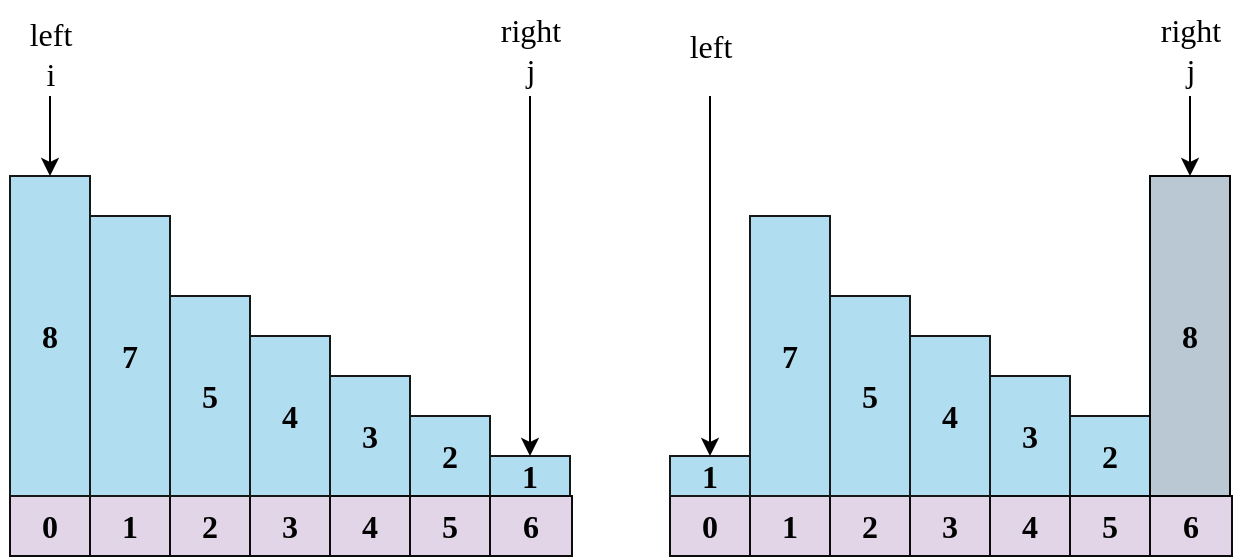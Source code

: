 <mxfile version="21.2.8" type="device">
  <diagram name="Page-1" id="ac0-5Axkzdwwxx8cRdzC">
    <mxGraphModel dx="1716" dy="1748" grid="1" gridSize="10" guides="1" tooltips="1" connect="1" arrows="1" fold="1" page="1" pageScale="1" pageWidth="827" pageHeight="1169" math="0" shadow="0">
      <root>
        <mxCell id="0" />
        <mxCell id="1" parent="0" />
        <mxCell id="ugWdAH9gTy0CYIlYv7zM-1" value="&lt;font face=&quot;Verdana&quot; style=&quot;font-size: 16px;&quot;&gt;&lt;b&gt;0&lt;/b&gt;&lt;/font&gt;" style="rounded=0;whiteSpace=wrap;html=1;fillColor=#e1d5e7;strokeColor=#0d0c0d;" parent="1" vertex="1">
          <mxGeometry x="-720" y="240" width="40" height="30" as="geometry" />
        </mxCell>
        <mxCell id="ugWdAH9gTy0CYIlYv7zM-2" value="&lt;font face=&quot;Verdana&quot; style=&quot;font-size: 16px;&quot;&gt;&lt;b&gt;3&lt;/b&gt;&lt;/font&gt;" style="rounded=0;whiteSpace=wrap;html=1;fillColor=#b1ddf0;strokeColor=#161717;" parent="1" vertex="1">
          <mxGeometry x="-560" y="180" width="40" height="60" as="geometry" />
        </mxCell>
        <mxCell id="ugWdAH9gTy0CYIlYv7zM-3" value="&lt;font face=&quot;Verdana&quot; style=&quot;font-size: 16px;&quot;&gt;&lt;b&gt;2&lt;/b&gt;&lt;/font&gt;" style="rounded=0;whiteSpace=wrap;html=1;fillColor=#b1ddf0;strokeColor=#161717;" parent="1" vertex="1">
          <mxGeometry x="-520" y="200" width="40" height="40" as="geometry" />
        </mxCell>
        <mxCell id="ugWdAH9gTy0CYIlYv7zM-4" value="&lt;font face=&quot;Verdana&quot; style=&quot;font-size: 16px;&quot;&gt;&lt;b&gt;1&lt;/b&gt;&lt;/font&gt;" style="rounded=0;whiteSpace=wrap;html=1;fillColor=#b1ddf0;strokeColor=#161717;" parent="1" vertex="1">
          <mxGeometry x="-480" y="220" width="40" height="20" as="geometry" />
        </mxCell>
        <mxCell id="ugWdAH9gTy0CYIlYv7zM-5" value="&lt;font face=&quot;Verdana&quot; style=&quot;font-size: 16px;&quot;&gt;&lt;b&gt;1&lt;/b&gt;&lt;/font&gt;" style="rounded=0;whiteSpace=wrap;html=1;fillColor=#e1d5e7;strokeColor=#0d0c0d;" parent="1" vertex="1">
          <mxGeometry x="-680" y="240" width="40" height="30" as="geometry" />
        </mxCell>
        <mxCell id="ugWdAH9gTy0CYIlYv7zM-6" value="&lt;font face=&quot;Verdana&quot; style=&quot;font-size: 16px;&quot;&gt;&lt;b&gt;2&lt;/b&gt;&lt;/font&gt;" style="rounded=0;whiteSpace=wrap;html=1;fillColor=#e1d5e7;strokeColor=#0d0c0d;" parent="1" vertex="1">
          <mxGeometry x="-640" y="240" width="40" height="30" as="geometry" />
        </mxCell>
        <mxCell id="DwyBziVhjBW1dfS6EaBD-1" value="&lt;font face=&quot;Verdana&quot; style=&quot;font-size: 16px;&quot;&gt;&lt;b&gt;3&lt;/b&gt;&lt;/font&gt;" style="rounded=0;whiteSpace=wrap;html=1;fillColor=#e1d5e7;strokeColor=#0d0c0d;" parent="1" vertex="1">
          <mxGeometry x="-600" y="240" width="40" height="30" as="geometry" />
        </mxCell>
        <mxCell id="DwyBziVhjBW1dfS6EaBD-2" value="&lt;font face=&quot;Verdana&quot; style=&quot;font-size: 16px;&quot;&gt;&lt;b&gt;4&lt;/b&gt;&lt;/font&gt;" style="rounded=0;whiteSpace=wrap;html=1;fillColor=#e1d5e7;strokeColor=#0d0c0d;" parent="1" vertex="1">
          <mxGeometry x="-560" y="240" width="40" height="30" as="geometry" />
        </mxCell>
        <mxCell id="DwyBziVhjBW1dfS6EaBD-3" value="&lt;font face=&quot;Verdana&quot; style=&quot;font-size: 16px;&quot;&gt;&lt;b&gt;5&lt;/b&gt;&lt;/font&gt;" style="rounded=0;whiteSpace=wrap;html=1;fillColor=#e1d5e7;strokeColor=#0d0c0d;" parent="1" vertex="1">
          <mxGeometry x="-520" y="240" width="40" height="30" as="geometry" />
        </mxCell>
        <mxCell id="DwyBziVhjBW1dfS6EaBD-5" value="&lt;font face=&quot;Verdana&quot; style=&quot;font-size: 16px;&quot;&gt;&lt;b&gt;4&lt;/b&gt;&lt;/font&gt;" style="rounded=0;whiteSpace=wrap;html=1;fillColor=#b1ddf0;strokeColor=#161717;" parent="1" vertex="1">
          <mxGeometry x="-600" y="160" width="40" height="80" as="geometry" />
        </mxCell>
        <mxCell id="DwyBziVhjBW1dfS6EaBD-6" value="&lt;font face=&quot;Verdana&quot;&gt;&lt;span style=&quot;font-size: 16px;&quot;&gt;&lt;b&gt;5&lt;/b&gt;&lt;/span&gt;&lt;/font&gt;" style="rounded=0;whiteSpace=wrap;html=1;fillColor=#b1ddf0;strokeColor=#161717;" parent="1" vertex="1">
          <mxGeometry x="-640" y="140" width="40" height="100" as="geometry" />
        </mxCell>
        <mxCell id="Awt-DgbT7jhiaurr5O_n-1" value="&lt;font face=&quot;Verdana&quot; style=&quot;font-size: 16px;&quot;&gt;&lt;b&gt;6&lt;/b&gt;&lt;/font&gt;" style="rounded=0;whiteSpace=wrap;html=1;fillColor=#e1d5e7;strokeColor=#0d0c0d;" parent="1" vertex="1">
          <mxGeometry x="-480" y="240" width="41" height="30" as="geometry" />
        </mxCell>
        <mxCell id="Awt-DgbT7jhiaurr5O_n-3" value="&lt;font face=&quot;Verdana&quot;&gt;&lt;span style=&quot;font-size: 16px;&quot;&gt;&lt;b&gt;7&lt;/b&gt;&lt;/span&gt;&lt;/font&gt;" style="rounded=0;whiteSpace=wrap;html=1;fillColor=#b1ddf0;strokeColor=#161717;" parent="1" vertex="1">
          <mxGeometry x="-680" y="100" width="40" height="140" as="geometry" />
        </mxCell>
        <mxCell id="Awt-DgbT7jhiaurr5O_n-4" value="&lt;font face=&quot;Verdana&quot;&gt;&lt;span style=&quot;font-size: 16px;&quot;&gt;&lt;b&gt;8&lt;/b&gt;&lt;/span&gt;&lt;/font&gt;" style="rounded=0;whiteSpace=wrap;html=1;fillColor=#b1ddf0;strokeColor=#161717;" parent="1" vertex="1">
          <mxGeometry x="-720" y="80" width="40" height="160" as="geometry" />
        </mxCell>
        <mxCell id="w6YqWCxdYL73jzeexSl1-2" value="&lt;font style=&quot;font-size: 16px;&quot; face=&quot;Verdana&quot;&gt;left&lt;br&gt;i&lt;br&gt;&lt;/font&gt;" style="text;html=1;align=center;verticalAlign=middle;resizable=0;points=[];autosize=1;strokeColor=none;fillColor=none;" parent="1" vertex="1">
          <mxGeometry x="-725" y="-6" width="50" height="50" as="geometry" />
        </mxCell>
        <mxCell id="w6YqWCxdYL73jzeexSl1-4" value="&lt;font style=&quot;font-size: 16px;&quot; face=&quot;Verdana&quot;&gt;right&lt;br&gt;j&lt;br&gt;&lt;/font&gt;" style="text;html=1;align=center;verticalAlign=middle;resizable=0;points=[];autosize=1;strokeColor=none;fillColor=none;" parent="1" vertex="1">
          <mxGeometry x="-490" y="-8" width="60" height="50" as="geometry" />
        </mxCell>
        <mxCell id="31-ez5-0cQZQDLvbxCD5-1" value="" style="endArrow=classic;html=1;rounded=0;" edge="1" parent="1">
          <mxGeometry width="50" height="50" relative="1" as="geometry">
            <mxPoint x="-700" y="40" as="sourcePoint" />
            <mxPoint x="-700" y="80" as="targetPoint" />
          </mxGeometry>
        </mxCell>
        <mxCell id="31-ez5-0cQZQDLvbxCD5-2" value="" style="endArrow=classic;html=1;rounded=0;entryX=0;entryY=0.5;entryDx=0;entryDy=0;" edge="1" parent="1">
          <mxGeometry width="50" height="50" relative="1" as="geometry">
            <mxPoint x="-460" y="40" as="sourcePoint" />
            <mxPoint x="-460" y="220" as="targetPoint" />
          </mxGeometry>
        </mxCell>
        <mxCell id="31-ez5-0cQZQDLvbxCD5-3" value="&lt;font face=&quot;Verdana&quot; style=&quot;font-size: 16px;&quot;&gt;&lt;b&gt;0&lt;/b&gt;&lt;/font&gt;" style="rounded=0;whiteSpace=wrap;html=1;fillColor=#e1d5e7;strokeColor=#0d0c0d;" vertex="1" parent="1">
          <mxGeometry x="-390" y="240" width="40" height="30" as="geometry" />
        </mxCell>
        <mxCell id="31-ez5-0cQZQDLvbxCD5-4" value="&lt;font face=&quot;Verdana&quot; style=&quot;font-size: 16px;&quot;&gt;&lt;b&gt;3&lt;/b&gt;&lt;/font&gt;" style="rounded=0;whiteSpace=wrap;html=1;fillColor=#b1ddf0;strokeColor=#161717;" vertex="1" parent="1">
          <mxGeometry x="-230" y="180" width="40" height="60" as="geometry" />
        </mxCell>
        <mxCell id="31-ez5-0cQZQDLvbxCD5-5" value="&lt;font face=&quot;Verdana&quot; style=&quot;font-size: 16px;&quot;&gt;&lt;b&gt;2&lt;/b&gt;&lt;/font&gt;" style="rounded=0;whiteSpace=wrap;html=1;fillColor=#b1ddf0;strokeColor=#161717;" vertex="1" parent="1">
          <mxGeometry x="-190" y="200" width="40" height="40" as="geometry" />
        </mxCell>
        <mxCell id="31-ez5-0cQZQDLvbxCD5-6" value="&lt;font face=&quot;Verdana&quot; style=&quot;font-size: 16px;&quot;&gt;&lt;b&gt;1&lt;/b&gt;&lt;/font&gt;" style="rounded=0;whiteSpace=wrap;html=1;fillColor=#b1ddf0;strokeColor=#161717;" vertex="1" parent="1">
          <mxGeometry x="-390" y="220" width="40" height="20" as="geometry" />
        </mxCell>
        <mxCell id="31-ez5-0cQZQDLvbxCD5-7" value="&lt;font face=&quot;Verdana&quot; style=&quot;font-size: 16px;&quot;&gt;&lt;b&gt;1&lt;/b&gt;&lt;/font&gt;" style="rounded=0;whiteSpace=wrap;html=1;fillColor=#e1d5e7;strokeColor=#0d0c0d;" vertex="1" parent="1">
          <mxGeometry x="-350" y="240" width="40" height="30" as="geometry" />
        </mxCell>
        <mxCell id="31-ez5-0cQZQDLvbxCD5-8" value="&lt;font face=&quot;Verdana&quot; style=&quot;font-size: 16px;&quot;&gt;&lt;b&gt;2&lt;/b&gt;&lt;/font&gt;" style="rounded=0;whiteSpace=wrap;html=1;fillColor=#e1d5e7;strokeColor=#0d0c0d;" vertex="1" parent="1">
          <mxGeometry x="-310" y="240" width="40" height="30" as="geometry" />
        </mxCell>
        <mxCell id="31-ez5-0cQZQDLvbxCD5-9" value="&lt;font face=&quot;Verdana&quot; style=&quot;font-size: 16px;&quot;&gt;&lt;b&gt;3&lt;/b&gt;&lt;/font&gt;" style="rounded=0;whiteSpace=wrap;html=1;fillColor=#e1d5e7;strokeColor=#0d0c0d;" vertex="1" parent="1">
          <mxGeometry x="-270" y="240" width="40" height="30" as="geometry" />
        </mxCell>
        <mxCell id="31-ez5-0cQZQDLvbxCD5-10" value="&lt;font face=&quot;Verdana&quot; style=&quot;font-size: 16px;&quot;&gt;&lt;b&gt;4&lt;/b&gt;&lt;/font&gt;" style="rounded=0;whiteSpace=wrap;html=1;fillColor=#e1d5e7;strokeColor=#0d0c0d;" vertex="1" parent="1">
          <mxGeometry x="-230" y="240" width="40" height="30" as="geometry" />
        </mxCell>
        <mxCell id="31-ez5-0cQZQDLvbxCD5-11" value="&lt;font face=&quot;Verdana&quot; style=&quot;font-size: 16px;&quot;&gt;&lt;b&gt;5&lt;/b&gt;&lt;/font&gt;" style="rounded=0;whiteSpace=wrap;html=1;fillColor=#e1d5e7;strokeColor=#0d0c0d;" vertex="1" parent="1">
          <mxGeometry x="-190" y="240" width="40" height="30" as="geometry" />
        </mxCell>
        <mxCell id="31-ez5-0cQZQDLvbxCD5-12" value="&lt;font face=&quot;Verdana&quot; style=&quot;font-size: 16px;&quot;&gt;&lt;b&gt;4&lt;/b&gt;&lt;/font&gt;" style="rounded=0;whiteSpace=wrap;html=1;fillColor=#b1ddf0;strokeColor=#161717;" vertex="1" parent="1">
          <mxGeometry x="-270" y="160" width="40" height="80" as="geometry" />
        </mxCell>
        <mxCell id="31-ez5-0cQZQDLvbxCD5-13" value="&lt;font face=&quot;Verdana&quot;&gt;&lt;span style=&quot;font-size: 16px;&quot;&gt;&lt;b&gt;5&lt;/b&gt;&lt;/span&gt;&lt;/font&gt;" style="rounded=0;whiteSpace=wrap;html=1;fillColor=#b1ddf0;strokeColor=#161717;" vertex="1" parent="1">
          <mxGeometry x="-310" y="140" width="40" height="100" as="geometry" />
        </mxCell>
        <mxCell id="31-ez5-0cQZQDLvbxCD5-14" value="&lt;font face=&quot;Verdana&quot; style=&quot;font-size: 16px;&quot;&gt;&lt;b&gt;6&lt;/b&gt;&lt;/font&gt;" style="rounded=0;whiteSpace=wrap;html=1;fillColor=#e1d5e7;strokeColor=#0d0c0d;" vertex="1" parent="1">
          <mxGeometry x="-150" y="240" width="41" height="30" as="geometry" />
        </mxCell>
        <mxCell id="31-ez5-0cQZQDLvbxCD5-15" value="&lt;font face=&quot;Verdana&quot;&gt;&lt;span style=&quot;font-size: 16px;&quot;&gt;&lt;b&gt;7&lt;/b&gt;&lt;/span&gt;&lt;/font&gt;" style="rounded=0;whiteSpace=wrap;html=1;fillColor=#b1ddf0;strokeColor=#161717;" vertex="1" parent="1">
          <mxGeometry x="-350" y="100" width="40" height="140" as="geometry" />
        </mxCell>
        <mxCell id="31-ez5-0cQZQDLvbxCD5-16" value="&lt;font face=&quot;Verdana&quot;&gt;&lt;span style=&quot;font-size: 16px;&quot;&gt;&lt;b&gt;8&lt;/b&gt;&lt;/span&gt;&lt;/font&gt;" style="rounded=0;whiteSpace=wrap;html=1;fillColor=#bac8d3;strokeColor=#050505;" vertex="1" parent="1">
          <mxGeometry x="-150" y="80" width="40" height="160" as="geometry" />
        </mxCell>
        <mxCell id="31-ez5-0cQZQDLvbxCD5-17" value="&lt;font style=&quot;font-size: 16px;&quot; face=&quot;Verdana&quot;&gt;left&lt;br&gt;&lt;/font&gt;" style="text;html=1;align=center;verticalAlign=middle;resizable=0;points=[];autosize=1;strokeColor=none;fillColor=none;" vertex="1" parent="1">
          <mxGeometry x="-395" width="50" height="30" as="geometry" />
        </mxCell>
        <mxCell id="31-ez5-0cQZQDLvbxCD5-18" value="&lt;font style=&quot;font-size: 16px;&quot; face=&quot;Verdana&quot;&gt;right&lt;br&gt;j&lt;br&gt;&lt;/font&gt;" style="text;html=1;align=center;verticalAlign=middle;resizable=0;points=[];autosize=1;strokeColor=none;fillColor=none;" vertex="1" parent="1">
          <mxGeometry x="-160" y="-8" width="60" height="50" as="geometry" />
        </mxCell>
        <mxCell id="31-ez5-0cQZQDLvbxCD5-20" value="" style="endArrow=classic;html=1;rounded=0;entryX=0;entryY=0.5;entryDx=0;entryDy=0;" edge="1" parent="1">
          <mxGeometry width="50" height="50" relative="1" as="geometry">
            <mxPoint x="-370" y="40" as="sourcePoint" />
            <mxPoint x="-370" y="220" as="targetPoint" />
          </mxGeometry>
        </mxCell>
        <mxCell id="31-ez5-0cQZQDLvbxCD5-21" value="" style="endArrow=classic;html=1;rounded=0;" edge="1" parent="1">
          <mxGeometry width="50" height="50" relative="1" as="geometry">
            <mxPoint x="-130" y="40" as="sourcePoint" />
            <mxPoint x="-130" y="80" as="targetPoint" />
          </mxGeometry>
        </mxCell>
      </root>
    </mxGraphModel>
  </diagram>
</mxfile>

